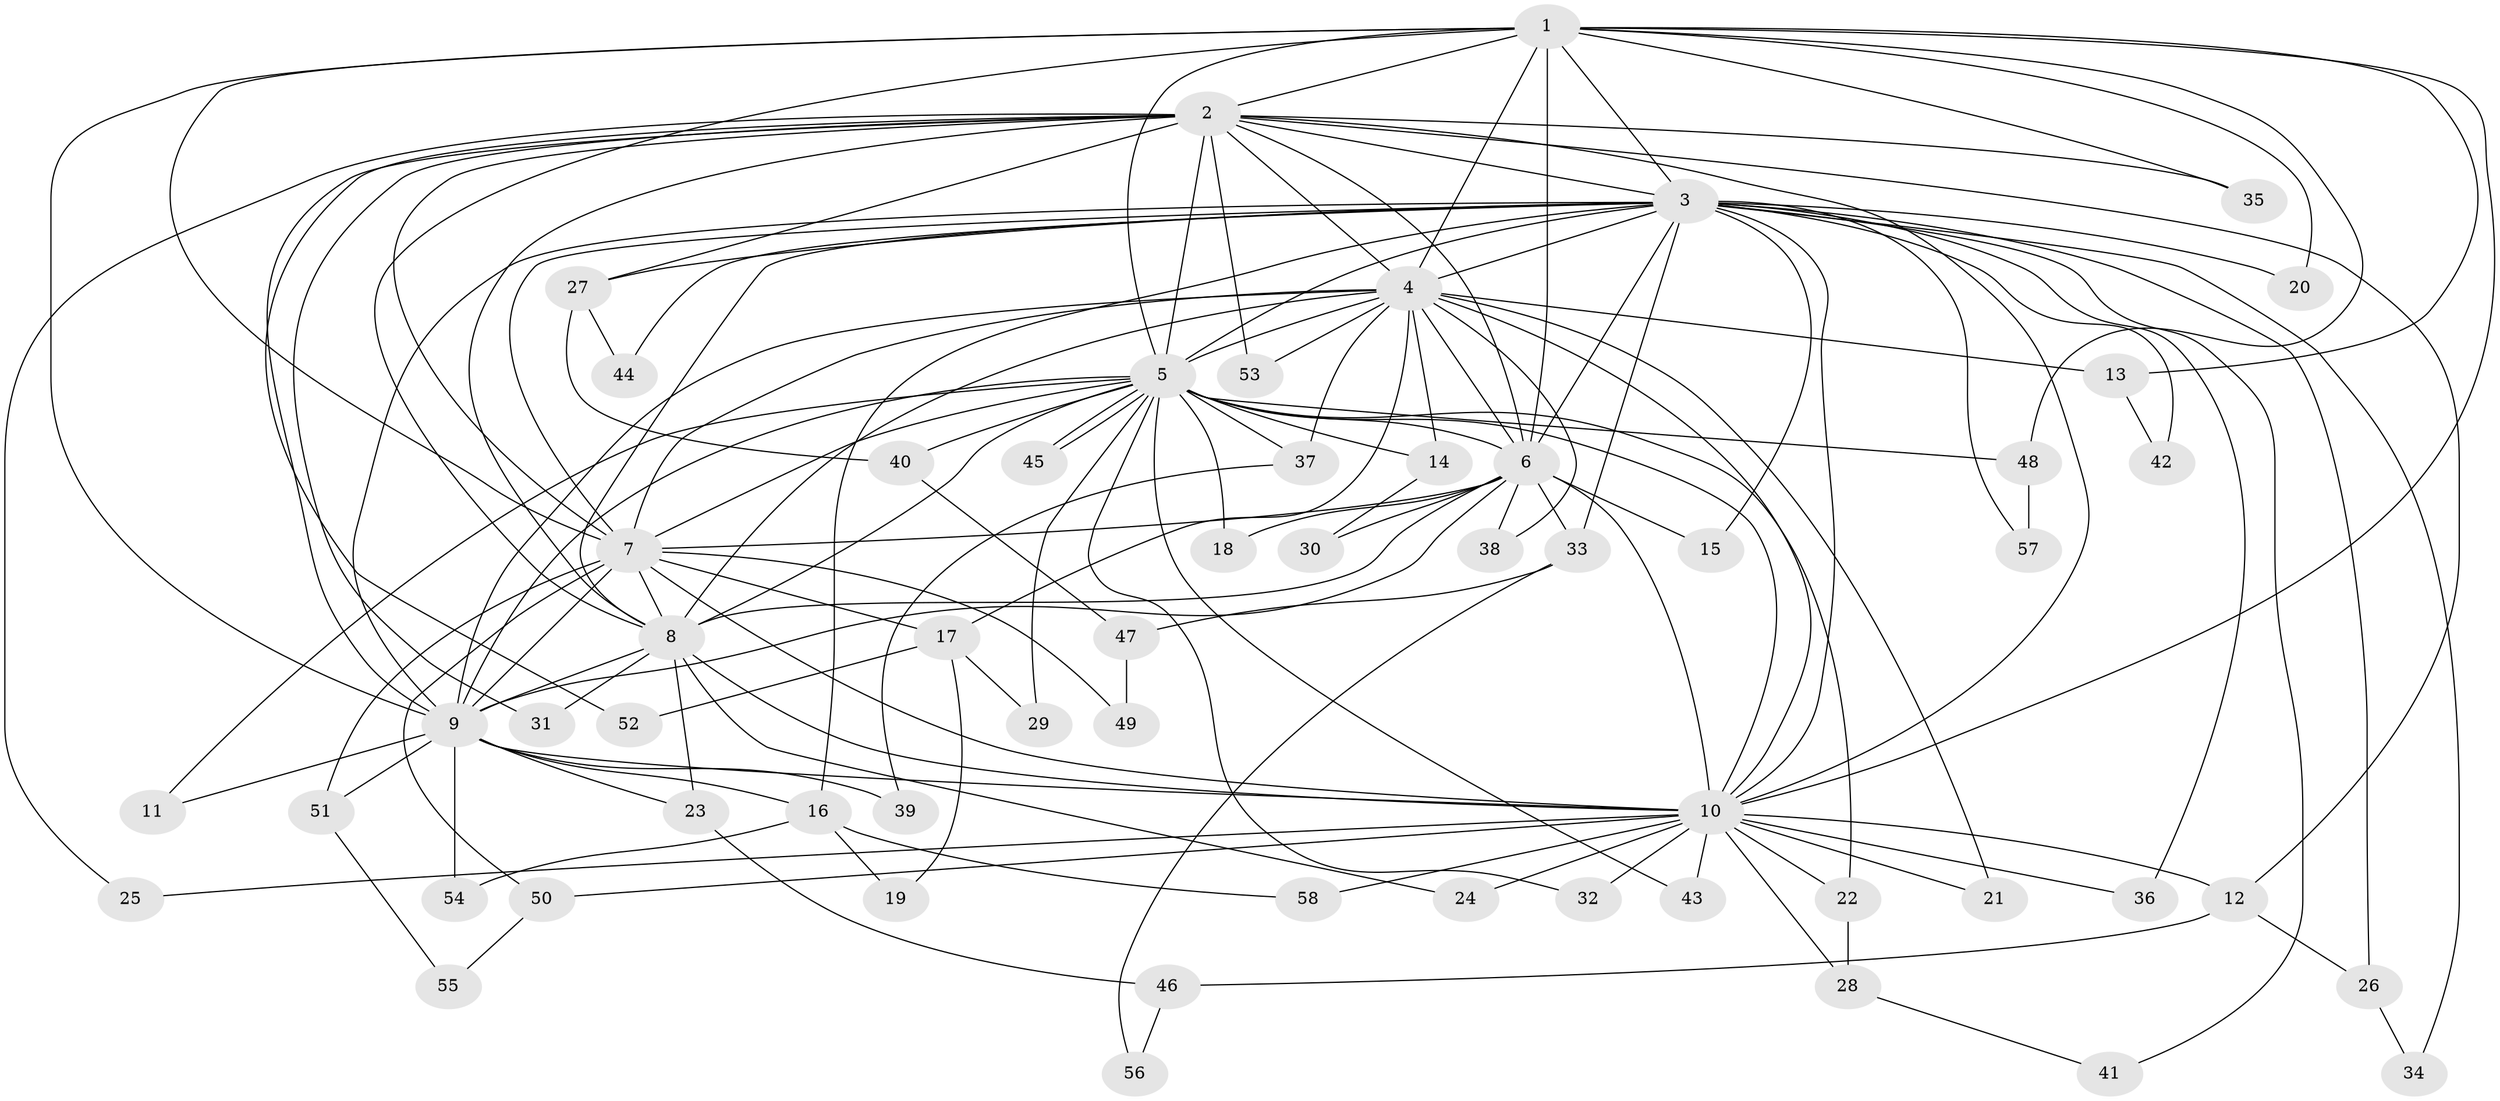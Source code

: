 // Generated by graph-tools (version 1.1) at 2025/49/03/09/25 03:49:36]
// undirected, 58 vertices, 141 edges
graph export_dot {
graph [start="1"]
  node [color=gray90,style=filled];
  1;
  2;
  3;
  4;
  5;
  6;
  7;
  8;
  9;
  10;
  11;
  12;
  13;
  14;
  15;
  16;
  17;
  18;
  19;
  20;
  21;
  22;
  23;
  24;
  25;
  26;
  27;
  28;
  29;
  30;
  31;
  32;
  33;
  34;
  35;
  36;
  37;
  38;
  39;
  40;
  41;
  42;
  43;
  44;
  45;
  46;
  47;
  48;
  49;
  50;
  51;
  52;
  53;
  54;
  55;
  56;
  57;
  58;
  1 -- 2;
  1 -- 3;
  1 -- 4;
  1 -- 5;
  1 -- 6;
  1 -- 7;
  1 -- 8;
  1 -- 9;
  1 -- 10;
  1 -- 13;
  1 -- 20;
  1 -- 35;
  1 -- 48;
  2 -- 3;
  2 -- 4;
  2 -- 5;
  2 -- 6;
  2 -- 7;
  2 -- 8;
  2 -- 9;
  2 -- 10;
  2 -- 12;
  2 -- 25;
  2 -- 27;
  2 -- 31;
  2 -- 35;
  2 -- 52;
  2 -- 53;
  3 -- 4;
  3 -- 5;
  3 -- 6;
  3 -- 7;
  3 -- 8;
  3 -- 9;
  3 -- 10;
  3 -- 15;
  3 -- 16;
  3 -- 20;
  3 -- 26;
  3 -- 27;
  3 -- 33;
  3 -- 34;
  3 -- 36;
  3 -- 41;
  3 -- 42;
  3 -- 44;
  3 -- 57;
  4 -- 5;
  4 -- 6;
  4 -- 7;
  4 -- 8;
  4 -- 9;
  4 -- 10;
  4 -- 13;
  4 -- 14;
  4 -- 17;
  4 -- 21;
  4 -- 37;
  4 -- 38;
  4 -- 53;
  5 -- 6;
  5 -- 7;
  5 -- 8;
  5 -- 9;
  5 -- 10;
  5 -- 11;
  5 -- 14;
  5 -- 18;
  5 -- 22;
  5 -- 29;
  5 -- 32;
  5 -- 37;
  5 -- 40;
  5 -- 43;
  5 -- 45;
  5 -- 45;
  5 -- 48;
  6 -- 7;
  6 -- 8;
  6 -- 9;
  6 -- 10;
  6 -- 15;
  6 -- 18;
  6 -- 30;
  6 -- 33;
  6 -- 38;
  7 -- 8;
  7 -- 9;
  7 -- 10;
  7 -- 17;
  7 -- 49;
  7 -- 50;
  7 -- 51;
  8 -- 9;
  8 -- 10;
  8 -- 23;
  8 -- 24;
  8 -- 31;
  9 -- 10;
  9 -- 11;
  9 -- 16;
  9 -- 23;
  9 -- 39;
  9 -- 51;
  9 -- 54;
  10 -- 12;
  10 -- 21;
  10 -- 22;
  10 -- 24;
  10 -- 25;
  10 -- 28;
  10 -- 32;
  10 -- 36;
  10 -- 43;
  10 -- 50;
  10 -- 58;
  12 -- 26;
  12 -- 46;
  13 -- 42;
  14 -- 30;
  16 -- 19;
  16 -- 54;
  16 -- 58;
  17 -- 19;
  17 -- 29;
  17 -- 52;
  22 -- 28;
  23 -- 46;
  26 -- 34;
  27 -- 40;
  27 -- 44;
  28 -- 41;
  33 -- 47;
  33 -- 56;
  37 -- 39;
  40 -- 47;
  46 -- 56;
  47 -- 49;
  48 -- 57;
  50 -- 55;
  51 -- 55;
}
